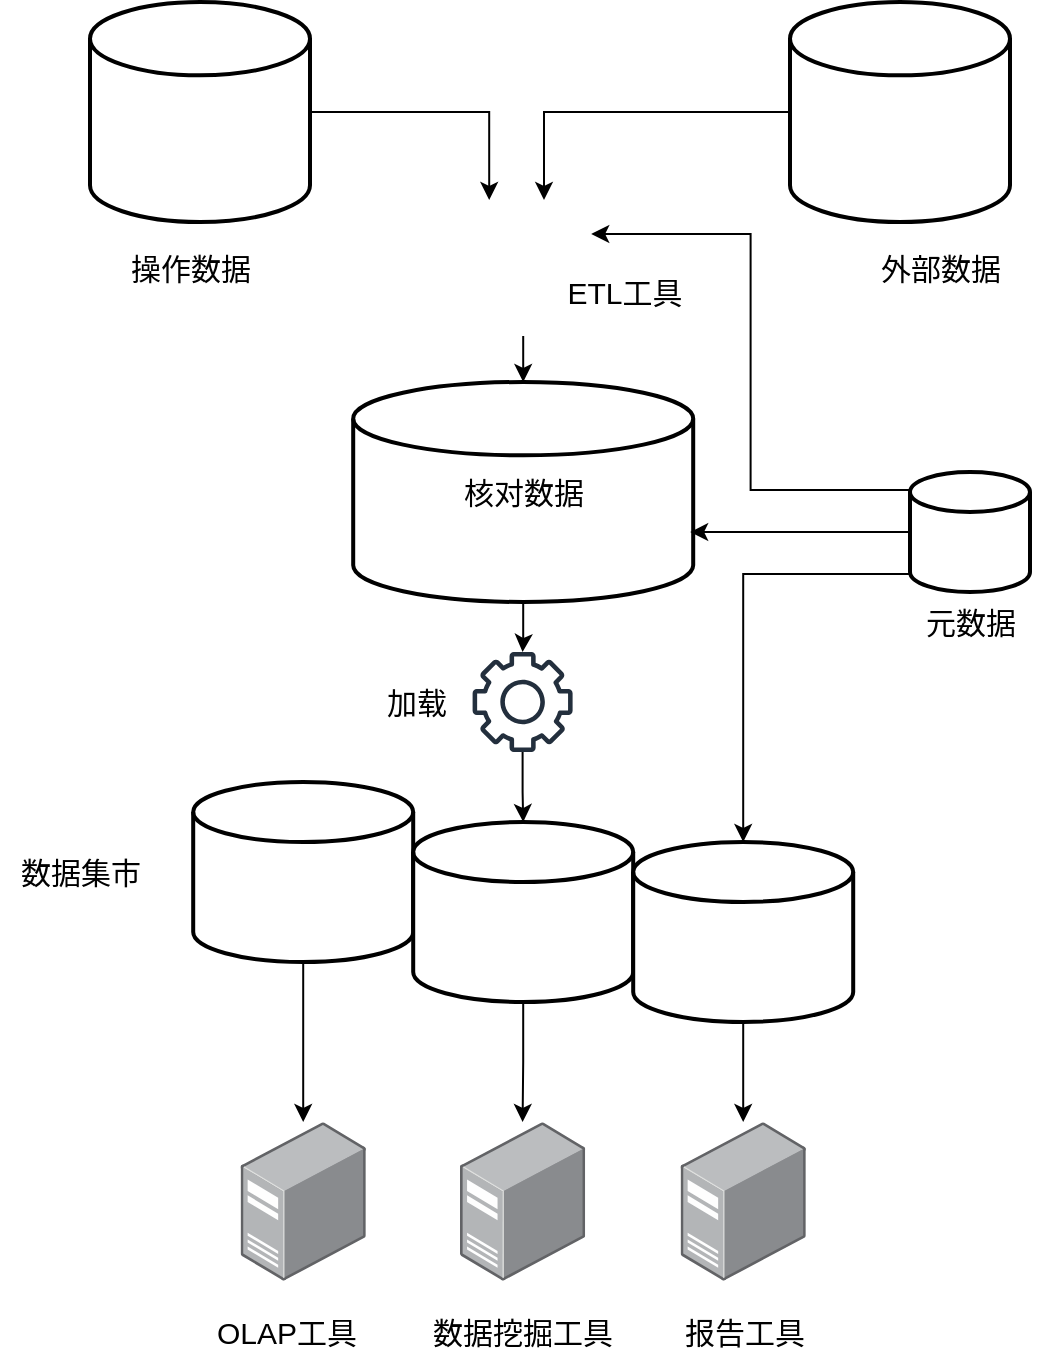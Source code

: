 <mxfile version="21.3.5" type="github">
  <diagram name="Page-1" id="W5TsfGRUw9488iSCbyvm">
    <mxGraphModel dx="1434" dy="760" grid="1" gridSize="10" guides="1" tooltips="1" connect="1" arrows="1" fold="1" page="1" pageScale="1" pageWidth="900" pageHeight="1600" math="0" shadow="0">
      <root>
        <mxCell id="0" />
        <mxCell id="1" parent="0" />
        <mxCell id="CBsjCl1w19MsXTsMKcwu-22" style="edgeStyle=orthogonalEdgeStyle;rounded=0;orthogonalLoop=1;jettySize=auto;html=1;exitX=1;exitY=0.5;exitDx=0;exitDy=0;exitPerimeter=0;entryX=0.25;entryY=0;entryDx=0;entryDy=0;fontSize=15;" edge="1" parent="1" source="CBsjCl1w19MsXTsMKcwu-1" target="CBsjCl1w19MsXTsMKcwu-15">
          <mxGeometry relative="1" as="geometry" />
        </mxCell>
        <mxCell id="CBsjCl1w19MsXTsMKcwu-1" value="" style="strokeWidth=2;html=1;shape=mxgraph.flowchart.database;whiteSpace=wrap;" vertex="1" parent="1">
          <mxGeometry x="240" y="40" width="110" height="110" as="geometry" />
        </mxCell>
        <mxCell id="CBsjCl1w19MsXTsMKcwu-23" style="edgeStyle=orthogonalEdgeStyle;rounded=0;orthogonalLoop=1;jettySize=auto;html=1;exitX=0;exitY=0.5;exitDx=0;exitDy=0;exitPerimeter=0;entryX=0.653;entryY=0;entryDx=0;entryDy=0;entryPerimeter=0;fontSize=15;" edge="1" parent="1" source="CBsjCl1w19MsXTsMKcwu-2" target="CBsjCl1w19MsXTsMKcwu-15">
          <mxGeometry relative="1" as="geometry" />
        </mxCell>
        <mxCell id="CBsjCl1w19MsXTsMKcwu-2" value="" style="strokeWidth=2;html=1;shape=mxgraph.flowchart.database;whiteSpace=wrap;" vertex="1" parent="1">
          <mxGeometry x="590" y="40" width="110" height="110" as="geometry" />
        </mxCell>
        <mxCell id="CBsjCl1w19MsXTsMKcwu-27" style="edgeStyle=orthogonalEdgeStyle;rounded=0;orthogonalLoop=1;jettySize=auto;html=1;exitX=0.5;exitY=1;exitDx=0;exitDy=0;exitPerimeter=0;fontSize=15;" edge="1" parent="1" source="CBsjCl1w19MsXTsMKcwu-3" target="CBsjCl1w19MsXTsMKcwu-8">
          <mxGeometry relative="1" as="geometry" />
        </mxCell>
        <mxCell id="CBsjCl1w19MsXTsMKcwu-3" value="" style="strokeWidth=2;html=1;shape=mxgraph.flowchart.database;whiteSpace=wrap;fontSize=15;" vertex="1" parent="1">
          <mxGeometry x="291.6" y="430" width="110" height="90" as="geometry" />
        </mxCell>
        <mxCell id="CBsjCl1w19MsXTsMKcwu-35" style="edgeStyle=orthogonalEdgeStyle;rounded=0;orthogonalLoop=1;jettySize=auto;html=1;exitX=0.5;exitY=1;exitDx=0;exitDy=0;exitPerimeter=0;fontSize=15;" edge="1" parent="1" source="CBsjCl1w19MsXTsMKcwu-4" target="CBsjCl1w19MsXTsMKcwu-20">
          <mxGeometry relative="1" as="geometry" />
        </mxCell>
        <mxCell id="CBsjCl1w19MsXTsMKcwu-4" value="核对数据" style="strokeWidth=2;html=1;shape=mxgraph.flowchart.database;whiteSpace=wrap;fontSize=15;" vertex="1" parent="1">
          <mxGeometry x="371.6" y="230" width="170" height="110" as="geometry" />
        </mxCell>
        <mxCell id="CBsjCl1w19MsXTsMKcwu-41" style="edgeStyle=orthogonalEdgeStyle;rounded=0;orthogonalLoop=1;jettySize=auto;html=1;exitX=0;exitY=0.15;exitDx=0;exitDy=0;exitPerimeter=0;entryX=1;entryY=0.25;entryDx=0;entryDy=0;fontSize=15;" edge="1" parent="1" source="CBsjCl1w19MsXTsMKcwu-5" target="CBsjCl1w19MsXTsMKcwu-15">
          <mxGeometry relative="1" as="geometry" />
        </mxCell>
        <mxCell id="CBsjCl1w19MsXTsMKcwu-42" style="edgeStyle=orthogonalEdgeStyle;rounded=0;orthogonalLoop=1;jettySize=auto;html=1;exitX=0;exitY=0.5;exitDx=0;exitDy=0;exitPerimeter=0;entryX=0.991;entryY=0.682;entryDx=0;entryDy=0;entryPerimeter=0;fontSize=15;" edge="1" parent="1" source="CBsjCl1w19MsXTsMKcwu-5" target="CBsjCl1w19MsXTsMKcwu-4">
          <mxGeometry relative="1" as="geometry" />
        </mxCell>
        <mxCell id="CBsjCl1w19MsXTsMKcwu-43" style="edgeStyle=orthogonalEdgeStyle;rounded=0;orthogonalLoop=1;jettySize=auto;html=1;exitX=0;exitY=0.85;exitDx=0;exitDy=0;exitPerimeter=0;entryX=0.5;entryY=0;entryDx=0;entryDy=0;entryPerimeter=0;fontSize=15;" edge="1" parent="1" source="CBsjCl1w19MsXTsMKcwu-5" target="CBsjCl1w19MsXTsMKcwu-7">
          <mxGeometry relative="1" as="geometry" />
        </mxCell>
        <mxCell id="CBsjCl1w19MsXTsMKcwu-5" value="" style="strokeWidth=2;html=1;shape=mxgraph.flowchart.database;whiteSpace=wrap;fontSize=15;" vertex="1" parent="1">
          <mxGeometry x="650" y="275" width="60" height="60" as="geometry" />
        </mxCell>
        <mxCell id="CBsjCl1w19MsXTsMKcwu-28" style="edgeStyle=orthogonalEdgeStyle;rounded=0;orthogonalLoop=1;jettySize=auto;html=1;exitX=0.5;exitY=1;exitDx=0;exitDy=0;exitPerimeter=0;fontSize=15;" edge="1" parent="1" source="CBsjCl1w19MsXTsMKcwu-6" target="CBsjCl1w19MsXTsMKcwu-9">
          <mxGeometry relative="1" as="geometry" />
        </mxCell>
        <mxCell id="CBsjCl1w19MsXTsMKcwu-6" value="" style="strokeWidth=2;html=1;shape=mxgraph.flowchart.database;whiteSpace=wrap;fontSize=15;" vertex="1" parent="1">
          <mxGeometry x="401.6" y="450" width="110" height="90" as="geometry" />
        </mxCell>
        <mxCell id="CBsjCl1w19MsXTsMKcwu-31" style="edgeStyle=orthogonalEdgeStyle;rounded=0;orthogonalLoop=1;jettySize=auto;html=1;exitX=0.5;exitY=1;exitDx=0;exitDy=0;exitPerimeter=0;fontSize=15;" edge="1" parent="1" source="CBsjCl1w19MsXTsMKcwu-7" target="CBsjCl1w19MsXTsMKcwu-11">
          <mxGeometry relative="1" as="geometry" />
        </mxCell>
        <mxCell id="CBsjCl1w19MsXTsMKcwu-7" value="" style="strokeWidth=2;html=1;shape=mxgraph.flowchart.database;whiteSpace=wrap;fontSize=15;" vertex="1" parent="1">
          <mxGeometry x="511.6" y="460" width="110" height="90" as="geometry" />
        </mxCell>
        <mxCell id="CBsjCl1w19MsXTsMKcwu-8" value="" style="image;points=[];aspect=fixed;html=1;align=center;shadow=0;dashed=0;image=img/lib/allied_telesis/computer_and_terminals/Server_Desktop.svg;fontSize=15;" vertex="1" parent="1">
          <mxGeometry x="315.3" y="600" width="62.6" height="79.35" as="geometry" />
        </mxCell>
        <mxCell id="CBsjCl1w19MsXTsMKcwu-9" value="" style="image;points=[];aspect=fixed;html=1;align=center;shadow=0;dashed=0;image=img/lib/allied_telesis/computer_and_terminals/Server_Desktop.svg;fontSize=15;" vertex="1" parent="1">
          <mxGeometry x="425.0" y="600" width="62.6" height="79.35" as="geometry" />
        </mxCell>
        <mxCell id="CBsjCl1w19MsXTsMKcwu-11" value="" style="image;points=[];aspect=fixed;html=1;align=center;shadow=0;dashed=0;image=img/lib/allied_telesis/computer_and_terminals/Server_Desktop.svg;fontSize=15;" vertex="1" parent="1">
          <mxGeometry x="535.3" y="600" width="62.6" height="79.35" as="geometry" />
        </mxCell>
        <mxCell id="CBsjCl1w19MsXTsMKcwu-12" value="数据集市" style="text;html=1;align=center;verticalAlign=middle;resizable=0;points=[];autosize=1;strokeColor=none;fillColor=none;fontSize=15;" vertex="1" parent="1">
          <mxGeometry x="195" y="460" width="80" height="30" as="geometry" />
        </mxCell>
        <mxCell id="CBsjCl1w19MsXTsMKcwu-32" style="edgeStyle=orthogonalEdgeStyle;rounded=0;orthogonalLoop=1;jettySize=auto;html=1;exitX=0.5;exitY=1;exitDx=0;exitDy=0;entryX=0.5;entryY=0;entryDx=0;entryDy=0;entryPerimeter=0;fontSize=15;" edge="1" parent="1" source="CBsjCl1w19MsXTsMKcwu-15" target="CBsjCl1w19MsXTsMKcwu-4">
          <mxGeometry relative="1" as="geometry" />
        </mxCell>
        <mxCell id="CBsjCl1w19MsXTsMKcwu-15" value="" style="shape=image;html=1;verticalAlign=top;verticalLabelPosition=bottom;labelBackgroundColor=#ffffff;imageAspect=0;aspect=fixed;image=https://cdn0.iconfinder.com/data/icons/phosphor-thin-vol-3/256/funnel-thin-128.png;fontSize=15;" vertex="1" parent="1">
          <mxGeometry x="422.6" y="139" width="68" height="68" as="geometry" />
        </mxCell>
        <mxCell id="CBsjCl1w19MsXTsMKcwu-16" value="操作数据" style="text;html=1;align=center;verticalAlign=middle;resizable=0;points=[];autosize=1;strokeColor=none;fillColor=none;fontSize=15;" vertex="1" parent="1">
          <mxGeometry x="250" y="158" width="80" height="30" as="geometry" />
        </mxCell>
        <mxCell id="CBsjCl1w19MsXTsMKcwu-17" value="外部数据" style="text;html=1;align=center;verticalAlign=middle;resizable=0;points=[];autosize=1;strokeColor=none;fillColor=none;fontSize=15;" vertex="1" parent="1">
          <mxGeometry x="625" y="158" width="80" height="30" as="geometry" />
        </mxCell>
        <mxCell id="CBsjCl1w19MsXTsMKcwu-18" value="ETL工具" style="text;html=1;align=center;verticalAlign=middle;resizable=0;points=[];autosize=1;strokeColor=none;fillColor=none;fontSize=15;" vertex="1" parent="1">
          <mxGeometry x="466.6" y="170" width="80" height="30" as="geometry" />
        </mxCell>
        <mxCell id="CBsjCl1w19MsXTsMKcwu-19" value="元数据" style="text;html=1;align=center;verticalAlign=middle;resizable=0;points=[];autosize=1;strokeColor=none;fillColor=none;fontSize=15;" vertex="1" parent="1">
          <mxGeometry x="645" y="335" width="70" height="30" as="geometry" />
        </mxCell>
        <mxCell id="CBsjCl1w19MsXTsMKcwu-25" style="edgeStyle=orthogonalEdgeStyle;rounded=0;orthogonalLoop=1;jettySize=auto;html=1;entryX=0.5;entryY=0;entryDx=0;entryDy=0;entryPerimeter=0;fontSize=15;" edge="1" parent="1" source="CBsjCl1w19MsXTsMKcwu-20" target="CBsjCl1w19MsXTsMKcwu-6">
          <mxGeometry relative="1" as="geometry" />
        </mxCell>
        <mxCell id="CBsjCl1w19MsXTsMKcwu-20" value="" style="sketch=0;outlineConnect=0;fontColor=#232F3E;gradientColor=none;fillColor=#232F3D;strokeColor=none;dashed=0;verticalLabelPosition=bottom;verticalAlign=top;align=center;html=1;fontSize=15;fontStyle=0;aspect=fixed;pointerEvents=1;shape=mxgraph.aws4.gear;" vertex="1" parent="1">
          <mxGeometry x="431.3" y="365" width="50" height="50" as="geometry" />
        </mxCell>
        <mxCell id="CBsjCl1w19MsXTsMKcwu-36" value="OLAP工具" style="text;html=1;align=center;verticalAlign=middle;resizable=0;points=[];autosize=1;strokeColor=none;fillColor=none;fontSize=15;" vertex="1" parent="1">
          <mxGeometry x="292.9" y="690" width="90" height="30" as="geometry" />
        </mxCell>
        <mxCell id="CBsjCl1w19MsXTsMKcwu-37" value="数据挖掘工具" style="text;html=1;align=center;verticalAlign=middle;resizable=0;points=[];autosize=1;strokeColor=none;fillColor=none;fontSize=15;" vertex="1" parent="1">
          <mxGeometry x="401.3" y="690" width="110" height="30" as="geometry" />
        </mxCell>
        <mxCell id="CBsjCl1w19MsXTsMKcwu-38" value="报告工具" style="text;html=1;align=center;verticalAlign=middle;resizable=0;points=[];autosize=1;strokeColor=none;fillColor=none;fontSize=15;" vertex="1" parent="1">
          <mxGeometry x="526.6" y="690" width="80" height="30" as="geometry" />
        </mxCell>
        <mxCell id="CBsjCl1w19MsXTsMKcwu-44" value="加载" style="text;html=1;align=center;verticalAlign=middle;resizable=0;points=[];autosize=1;strokeColor=none;fillColor=none;fontSize=15;" vertex="1" parent="1">
          <mxGeometry x="377.9" y="375" width="50" height="30" as="geometry" />
        </mxCell>
      </root>
    </mxGraphModel>
  </diagram>
</mxfile>
